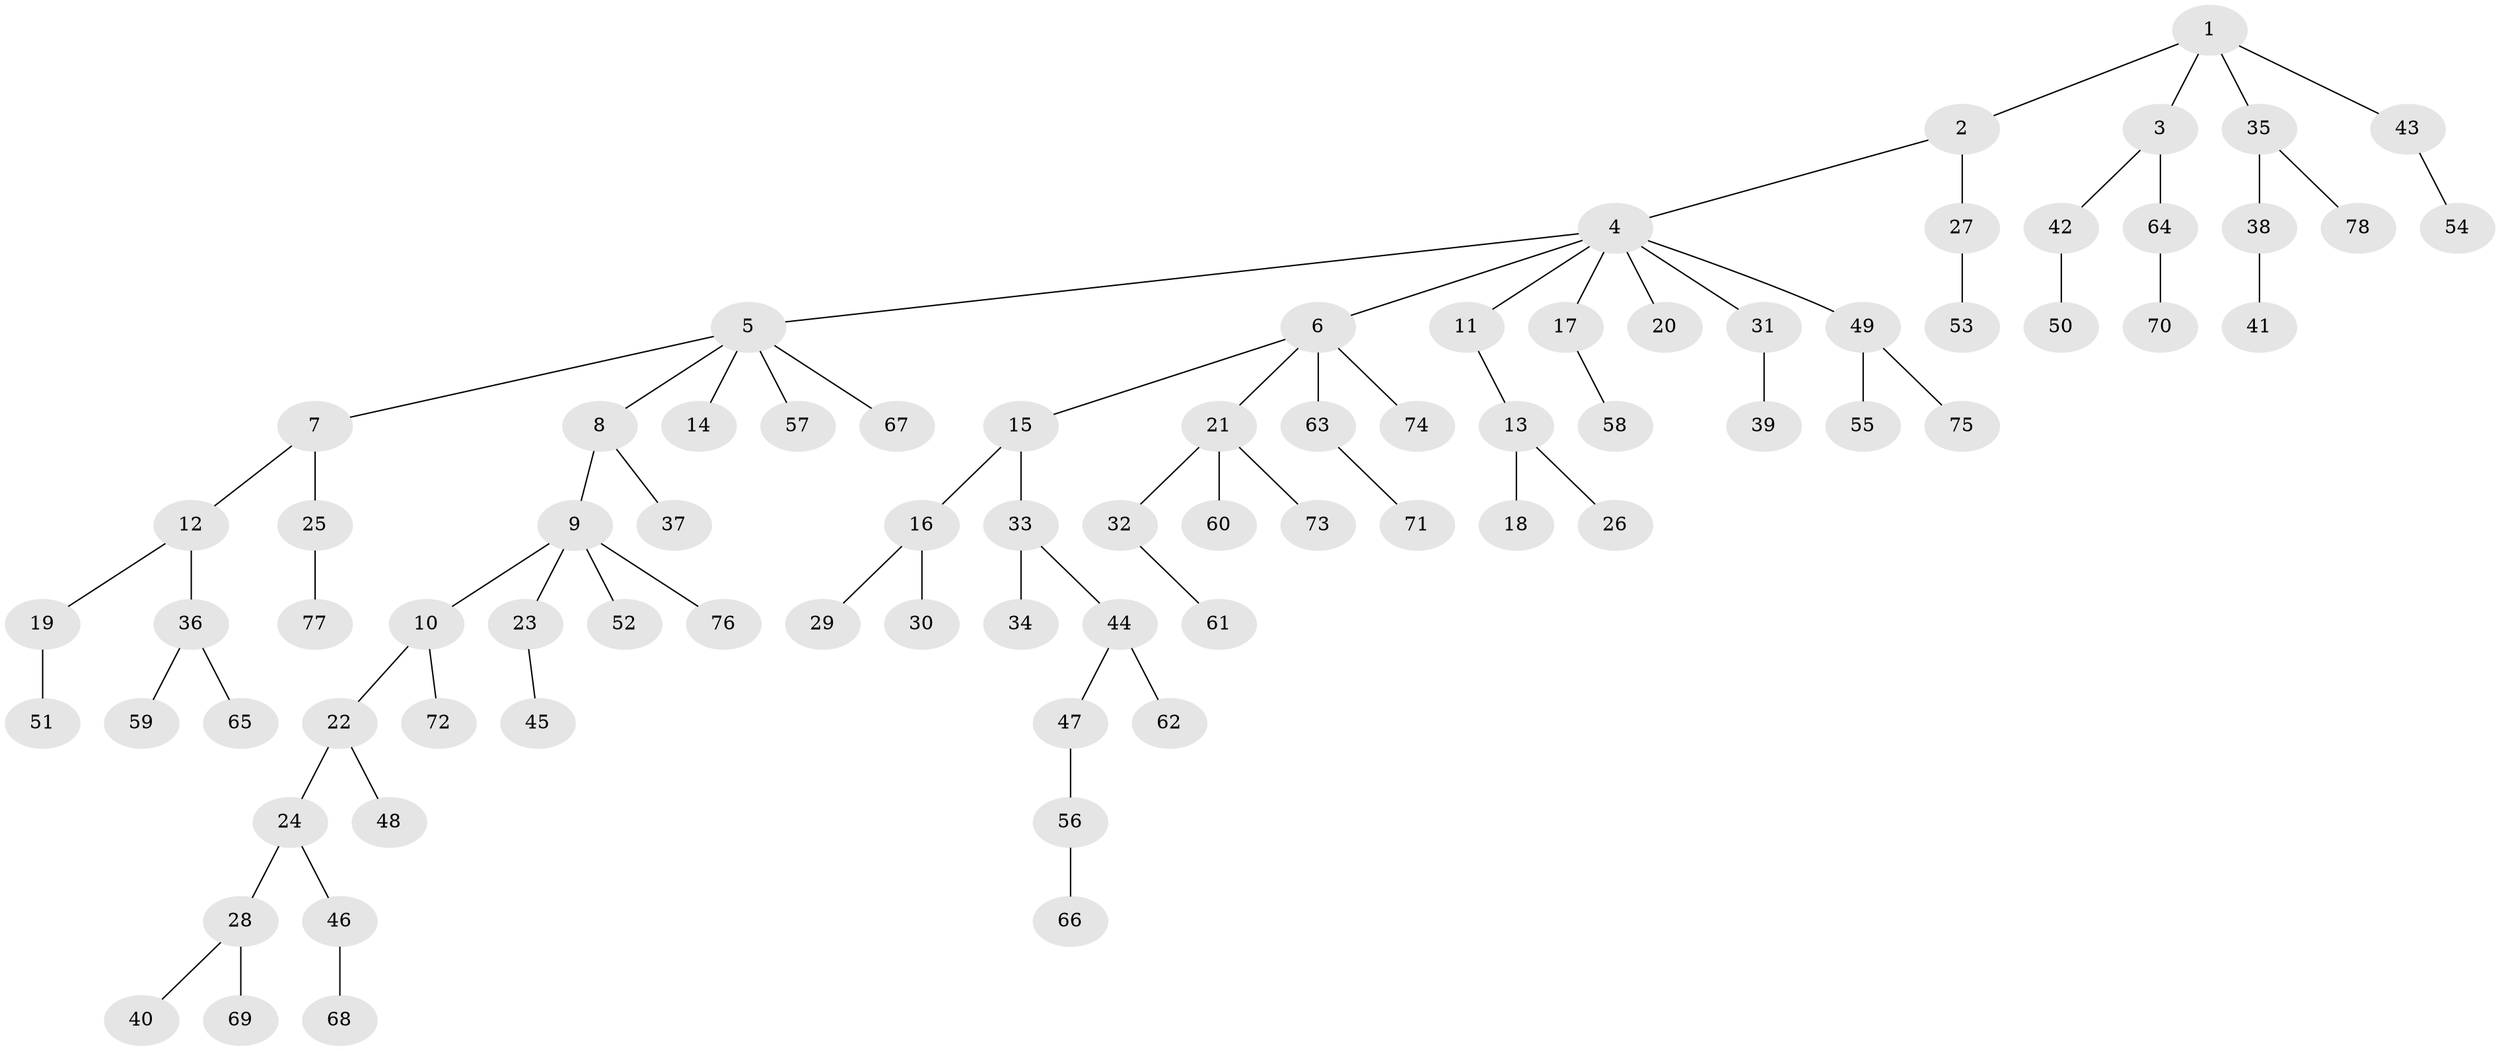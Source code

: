 // coarse degree distribution, {6: 0.06060606060606061, 3: 0.18181818181818182, 2: 0.2727272727272727, 1: 0.48484848484848486}
// Generated by graph-tools (version 1.1) at 2025/51/03/04/25 22:51:55]
// undirected, 78 vertices, 77 edges
graph export_dot {
  node [color=gray90,style=filled];
  1;
  2;
  3;
  4;
  5;
  6;
  7;
  8;
  9;
  10;
  11;
  12;
  13;
  14;
  15;
  16;
  17;
  18;
  19;
  20;
  21;
  22;
  23;
  24;
  25;
  26;
  27;
  28;
  29;
  30;
  31;
  32;
  33;
  34;
  35;
  36;
  37;
  38;
  39;
  40;
  41;
  42;
  43;
  44;
  45;
  46;
  47;
  48;
  49;
  50;
  51;
  52;
  53;
  54;
  55;
  56;
  57;
  58;
  59;
  60;
  61;
  62;
  63;
  64;
  65;
  66;
  67;
  68;
  69;
  70;
  71;
  72;
  73;
  74;
  75;
  76;
  77;
  78;
  1 -- 2;
  1 -- 3;
  1 -- 35;
  1 -- 43;
  2 -- 4;
  2 -- 27;
  3 -- 42;
  3 -- 64;
  4 -- 5;
  4 -- 6;
  4 -- 11;
  4 -- 17;
  4 -- 20;
  4 -- 31;
  4 -- 49;
  5 -- 7;
  5 -- 8;
  5 -- 14;
  5 -- 57;
  5 -- 67;
  6 -- 15;
  6 -- 21;
  6 -- 63;
  6 -- 74;
  7 -- 12;
  7 -- 25;
  8 -- 9;
  8 -- 37;
  9 -- 10;
  9 -- 23;
  9 -- 52;
  9 -- 76;
  10 -- 22;
  10 -- 72;
  11 -- 13;
  12 -- 19;
  12 -- 36;
  13 -- 18;
  13 -- 26;
  15 -- 16;
  15 -- 33;
  16 -- 29;
  16 -- 30;
  17 -- 58;
  19 -- 51;
  21 -- 32;
  21 -- 60;
  21 -- 73;
  22 -- 24;
  22 -- 48;
  23 -- 45;
  24 -- 28;
  24 -- 46;
  25 -- 77;
  27 -- 53;
  28 -- 40;
  28 -- 69;
  31 -- 39;
  32 -- 61;
  33 -- 34;
  33 -- 44;
  35 -- 38;
  35 -- 78;
  36 -- 59;
  36 -- 65;
  38 -- 41;
  42 -- 50;
  43 -- 54;
  44 -- 47;
  44 -- 62;
  46 -- 68;
  47 -- 56;
  49 -- 55;
  49 -- 75;
  56 -- 66;
  63 -- 71;
  64 -- 70;
}
